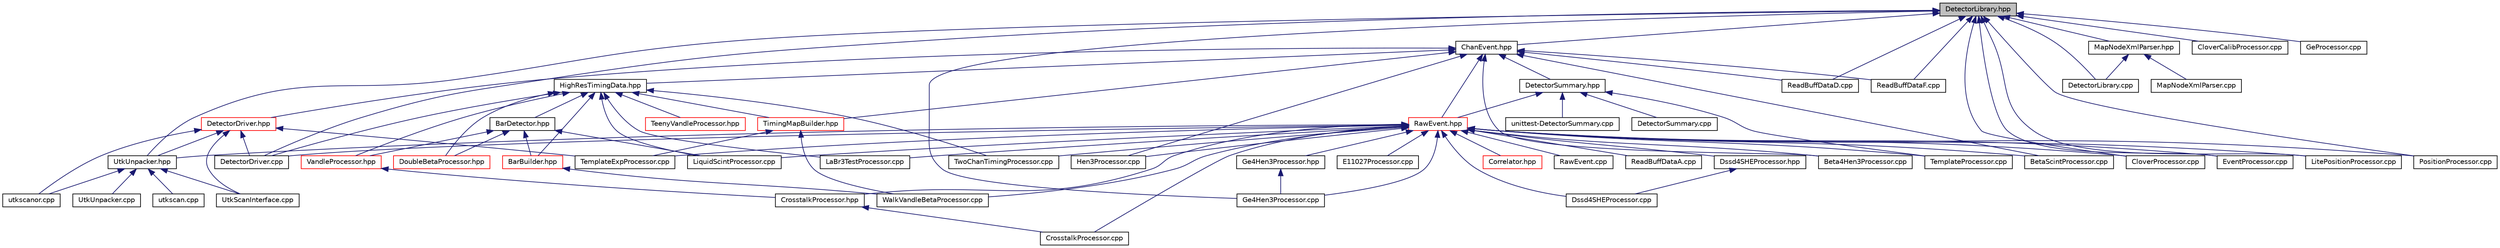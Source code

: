 digraph "DetectorLibrary.hpp"
{
  edge [fontname="Helvetica",fontsize="10",labelfontname="Helvetica",labelfontsize="10"];
  node [fontname="Helvetica",fontsize="10",shape=record];
  Node1 [label="DetectorLibrary.hpp",height=0.2,width=0.4,color="black", fillcolor="grey75", style="filled", fontcolor="black"];
  Node1 -> Node2 [dir="back",color="midnightblue",fontsize="10",style="solid",fontname="Helvetica"];
  Node2 [label="ChanEvent.hpp",height=0.2,width=0.4,color="black", fillcolor="white", style="filled",URL="$df/dcf/_chan_event_8hpp.html",tooltip="A Class to define what a channel event is. "];
  Node2 -> Node3 [dir="back",color="midnightblue",fontsize="10",style="solid",fontname="Helvetica"];
  Node3 [label="HighResTimingData.hpp",height=0.2,width=0.4,color="black", fillcolor="white", style="filled",URL="$df/d14/_high_res_timing_data_8hpp.html",tooltip="Class to hold all of the information for high resolution timing. "];
  Node3 -> Node4 [dir="back",color="midnightblue",fontsize="10",style="solid",fontname="Helvetica"];
  Node4 [label="BarDetector.hpp",height=0.2,width=0.4,color="black", fillcolor="white", style="filled",URL="$d3/d54/_bar_detector_8hpp.html",tooltip="A class to handle bar style detectors (VANDLE, Betas, etc.) "];
  Node4 -> Node5 [dir="back",color="midnightblue",fontsize="10",style="solid",fontname="Helvetica"];
  Node5 [label="BarBuilder.hpp",height=0.2,width=0.4,color="red", fillcolor="white", style="filled",URL="$d0/d1c/_bar_builder_8hpp.html",tooltip="A class to build bar style detectors. "];
  Node5 -> Node6 [dir="back",color="midnightblue",fontsize="10",style="solid",fontname="Helvetica"];
  Node6 [label="WalkVandleBetaProcessor.cpp",height=0.2,width=0.4,color="black", fillcolor="white", style="filled",URL="$da/d74/_walk_vandle_beta_processor_8cpp.html",tooltip="A class to determine the walk between Vandle and the LeRIBSS betas. "];
  Node4 -> Node7 [dir="back",color="midnightblue",fontsize="10",style="solid",fontname="Helvetica"];
  Node7 [label="DoubleBetaProcessor.hpp",height=0.2,width=0.4,color="red", fillcolor="white", style="filled",URL="$d7/da5/_double_beta_processor_8hpp.html",tooltip="A Template class to be used to build others. "];
  Node4 -> Node8 [dir="back",color="midnightblue",fontsize="10",style="solid",fontname="Helvetica"];
  Node8 [label="VandleProcessor.hpp",height=0.2,width=0.4,color="red", fillcolor="white", style="filled",URL="$d0/de2/_vandle_processor_8hpp.html",tooltip="A class to handle VANDLE bars Processes information from the VANDLE Bars, allows for beta-gamma-neutr..."];
  Node8 -> Node9 [dir="back",color="midnightblue",fontsize="10",style="solid",fontname="Helvetica"];
  Node9 [label="CrosstalkProcessor.hpp",height=0.2,width=0.4,color="black", fillcolor="white", style="filled",URL="$dc/d3f/_crosstalk_processor_8hpp.html",tooltip="A Crosstalk class to be used to build others. "];
  Node9 -> Node10 [dir="back",color="midnightblue",fontsize="10",style="solid",fontname="Helvetica"];
  Node10 [label="CrosstalkProcessor.cpp",height=0.2,width=0.4,color="black", fillcolor="white", style="filled",URL="$d9/d45/_crosstalk_processor_8cpp.html",tooltip="A Template processor class that can be used to build your own. "];
  Node4 -> Node11 [dir="back",color="midnightblue",fontsize="10",style="solid",fontname="Helvetica"];
  Node11 [label="LiquidScintProcessor.cpp",height=0.2,width=0.4,color="black", fillcolor="white", style="filled",URL="$d2/d61/_liquid_scint_processor_8cpp.html"];
  Node3 -> Node5 [dir="back",color="midnightblue",fontsize="10",style="solid",fontname="Helvetica"];
  Node3 -> Node12 [dir="back",color="midnightblue",fontsize="10",style="solid",fontname="Helvetica"];
  Node12 [label="TimingMapBuilder.hpp",height=0.2,width=0.4,color="red", fillcolor="white", style="filled",URL="$df/d79/_timing_map_builder_8hpp.html",tooltip="Class to build timing maps. "];
  Node12 -> Node13 [dir="back",color="midnightblue",fontsize="10",style="solid",fontname="Helvetica"];
  Node13 [label="TemplateExpProcessor.cpp",height=0.2,width=0.4,color="black", fillcolor="white", style="filled",URL="$de/dd7/_template_exp_processor_8cpp.html",tooltip="Example class for experiment specific setups. "];
  Node12 -> Node6 [dir="back",color="midnightblue",fontsize="10",style="solid",fontname="Helvetica"];
  Node3 -> Node14 [dir="back",color="midnightblue",fontsize="10",style="solid",fontname="Helvetica"];
  Node14 [label="DetectorDriver.cpp",height=0.2,width=0.4,color="black", fillcolor="white", style="filled",URL="$d4/df5/_detector_driver_8cpp.html",tooltip="Main driver for event processing. "];
  Node3 -> Node15 [dir="back",color="midnightblue",fontsize="10",style="solid",fontname="Helvetica"];
  Node15 [label="LaBr3TestProcessor.cpp",height=0.2,width=0.4,color="black", fillcolor="white", style="filled",URL="$d2/d5d/_la_br3_test_processor_8cpp.html",tooltip="A LaBr3Test processor class that can be used to build your own. "];
  Node3 -> Node16 [dir="back",color="midnightblue",fontsize="10",style="solid",fontname="Helvetica"];
  Node16 [label="TwoChanTimingProcessor.cpp",height=0.2,width=0.4,color="black", fillcolor="white", style="filled",URL="$dc/da5/_two_chan_timing_processor_8cpp.html",tooltip="Analyzes data from a simple Two channel Timing setup. "];
  Node3 -> Node7 [dir="back",color="midnightblue",fontsize="10",style="solid",fontname="Helvetica"];
  Node3 -> Node17 [dir="back",color="midnightblue",fontsize="10",style="solid",fontname="Helvetica"];
  Node17 [label="TeenyVandleProcessor.hpp",height=0.2,width=0.4,color="red", fillcolor="white", style="filled",URL="$d8/d58/_teeny_vandle_processor_8hpp.html",tooltip="A Template class to be used to build others. "];
  Node3 -> Node8 [dir="back",color="midnightblue",fontsize="10",style="solid",fontname="Helvetica"];
  Node3 -> Node11 [dir="back",color="midnightblue",fontsize="10",style="solid",fontname="Helvetica"];
  Node2 -> Node18 [dir="back",color="midnightblue",fontsize="10",style="solid",fontname="Helvetica"];
  Node18 [label="DetectorSummary.hpp",height=0.2,width=0.4,color="black", fillcolor="white", style="filled",URL="$de/d02/_detector_summary_8hpp.html",tooltip="A class that generates summaries of detector types/subtypes/tags that are requested by the user..."];
  Node18 -> Node19 [dir="back",color="midnightblue",fontsize="10",style="solid",fontname="Helvetica"];
  Node19 [label="RawEvent.hpp",height=0.2,width=0.4,color="red", fillcolor="white", style="filled",URL="$d0/d24/_raw_event_8hpp.html",tooltip="Header file for the rawevent. "];
  Node19 -> Node20 [dir="back",color="midnightblue",fontsize="10",style="solid",fontname="Helvetica"];
  Node20 [label="Correlator.hpp",height=0.2,width=0.4,color="red", fillcolor="white", style="filled",URL="$d5/dc9/_correlator_8hpp.html",tooltip="Header file for correlation. "];
  Node19 -> Node21 [dir="back",color="midnightblue",fontsize="10",style="solid",fontname="Helvetica"];
  Node21 [label="UtkUnpacker.hpp",height=0.2,width=0.4,color="black", fillcolor="white", style="filled",URL="$d0/d9c/_utk_unpacker_8hpp.html"];
  Node21 -> Node22 [dir="back",color="midnightblue",fontsize="10",style="solid",fontname="Helvetica"];
  Node22 [label="utkscan.cpp",height=0.2,width=0.4,color="black", fillcolor="white", style="filled",URL="$d7/d8c/utkscan_8cpp.html"];
  Node21 -> Node23 [dir="back",color="midnightblue",fontsize="10",style="solid",fontname="Helvetica"];
  Node23 [label="UtkScanInterface.cpp",height=0.2,width=0.4,color="black", fillcolor="white", style="filled",URL="$d6/d72/_utk_scan_interface_8cpp.html",tooltip="Derived class handling the interface with utkscan. "];
  Node21 -> Node24 [dir="back",color="midnightblue",fontsize="10",style="solid",fontname="Helvetica"];
  Node24 [label="utkscanor.cpp",height=0.2,width=0.4,color="black", fillcolor="white", style="filled",URL="$d1/dd5/utkscanor_8cpp.html"];
  Node21 -> Node25 [dir="back",color="midnightblue",fontsize="10",style="solid",fontname="Helvetica"];
  Node25 [label="UtkUnpacker.cpp",height=0.2,width=0.4,color="black", fillcolor="white", style="filled",URL="$df/d40/_utk_unpacker_8cpp.html",tooltip="A child of the Unpacker class that is used to replace some of the functionality of the PixieStd..."];
  Node19 -> Node14 [dir="back",color="midnightblue",fontsize="10",style="solid",fontname="Helvetica"];
  Node19 -> Node26 [dir="back",color="midnightblue",fontsize="10",style="solid",fontname="Helvetica"];
  Node26 [label="RawEvent.cpp",height=0.2,width=0.4,color="black", fillcolor="white", style="filled",URL="$db/d1e/_raw_event_8cpp.html",tooltip="defines functions associated with a rawevent "];
  Node19 -> Node27 [dir="back",color="midnightblue",fontsize="10",style="solid",fontname="Helvetica"];
  Node27 [label="ReadBuffDataA.cpp",height=0.2,width=0.4,color="black", fillcolor="white", style="filled",URL="$df/d98/_read_buff_data_a_8cpp.html",tooltip="retrieve data from raw buffer array ibuf "];
  Node19 -> Node9 [dir="back",color="midnightblue",fontsize="10",style="solid",fontname="Helvetica"];
  Node19 -> Node28 [dir="back",color="midnightblue",fontsize="10",style="solid",fontname="Helvetica"];
  Node28 [label="Dssd4SHEProcessor.hpp",height=0.2,width=0.4,color="black", fillcolor="white", style="filled",URL="$d0/d02/_dssd4_s_h_e_processor_8hpp.html"];
  Node28 -> Node29 [dir="back",color="midnightblue",fontsize="10",style="solid",fontname="Helvetica"];
  Node29 [label="Dssd4SHEProcessor.cpp",height=0.2,width=0.4,color="black", fillcolor="white", style="filled",URL="$d1/d8f/_dssd4_s_h_e_processor_8cpp.html"];
  Node19 -> Node30 [dir="back",color="midnightblue",fontsize="10",style="solid",fontname="Helvetica"];
  Node30 [label="Ge4Hen3Processor.hpp",height=0.2,width=0.4,color="black", fillcolor="white", style="filled",URL="$d8/d6d/_ge4_hen3_processor_8hpp.html"];
  Node30 -> Node31 [dir="back",color="midnightblue",fontsize="10",style="solid",fontname="Helvetica"];
  Node31 [label="Ge4Hen3Processor.cpp",height=0.2,width=0.4,color="black", fillcolor="white", style="filled",URL="$d7/d18/_ge4_hen3_processor_8cpp.html"];
  Node19 -> Node32 [dir="back",color="midnightblue",fontsize="10",style="solid",fontname="Helvetica"];
  Node32 [label="Beta4Hen3Processor.cpp",height=0.2,width=0.4,color="black", fillcolor="white", style="filled",URL="$dd/df6/_beta4_hen3_processor_8cpp.html"];
  Node19 -> Node10 [dir="back",color="midnightblue",fontsize="10",style="solid",fontname="Helvetica"];
  Node19 -> Node29 [dir="back",color="midnightblue",fontsize="10",style="solid",fontname="Helvetica"];
  Node19 -> Node33 [dir="back",color="midnightblue",fontsize="10",style="solid",fontname="Helvetica"];
  Node33 [label="E11027Processor.cpp",height=0.2,width=0.4,color="black", fillcolor="white", style="filled",URL="$d1/d8b/_e11027_processor_8cpp.html",tooltip="Class that handles outputting MONA-LISA-SWEEPER timestamps from the E11027 experiment conducted at NS..."];
  Node19 -> Node31 [dir="back",color="midnightblue",fontsize="10",style="solid",fontname="Helvetica"];
  Node19 -> Node15 [dir="back",color="midnightblue",fontsize="10",style="solid",fontname="Helvetica"];
  Node19 -> Node13 [dir="back",color="midnightblue",fontsize="10",style="solid",fontname="Helvetica"];
  Node19 -> Node16 [dir="back",color="midnightblue",fontsize="10",style="solid",fontname="Helvetica"];
  Node19 -> Node6 [dir="back",color="midnightblue",fontsize="10",style="solid",fontname="Helvetica"];
  Node19 -> Node34 [dir="back",color="midnightblue",fontsize="10",style="solid",fontname="Helvetica"];
  Node34 [label="BetaScintProcessor.cpp",height=0.2,width=0.4,color="black", fillcolor="white", style="filled",URL="$d0/d37/_beta_scint_processor_8cpp.html"];
  Node19 -> Node35 [dir="back",color="midnightblue",fontsize="10",style="solid",fontname="Helvetica"];
  Node35 [label="CloverProcessor.cpp",height=0.2,width=0.4,color="black", fillcolor="white", style="filled",URL="$da/d91/_clover_processor_8cpp.html",tooltip="Implementation for germanium processor. "];
  Node19 -> Node36 [dir="back",color="midnightblue",fontsize="10",style="solid",fontname="Helvetica"];
  Node36 [label="EventProcessor.cpp",height=0.2,width=0.4,color="black", fillcolor="white", style="filled",URL="$d2/de4/_event_processor_8cpp.html",tooltip="Implementation of a generic event processor. "];
  Node19 -> Node37 [dir="back",color="midnightblue",fontsize="10",style="solid",fontname="Helvetica"];
  Node37 [label="Hen3Processor.cpp",height=0.2,width=0.4,color="black", fillcolor="white", style="filled",URL="$d7/d49/_hen3_processor_8cpp.html"];
  Node19 -> Node11 [dir="back",color="midnightblue",fontsize="10",style="solid",fontname="Helvetica"];
  Node19 -> Node38 [dir="back",color="midnightblue",fontsize="10",style="solid",fontname="Helvetica"];
  Node38 [label="LitePositionProcessor.cpp",height=0.2,width=0.4,color="black", fillcolor="white", style="filled",URL="$d1/deb/_lite_position_processor_8cpp.html",tooltip="Handle some QDC action to determine positions in a strip detector. "];
  Node19 -> Node39 [dir="back",color="midnightblue",fontsize="10",style="solid",fontname="Helvetica"];
  Node39 [label="PositionProcessor.cpp",height=0.2,width=0.4,color="black", fillcolor="white", style="filled",URL="$dc/d4d/_position_processor_8cpp.html",tooltip="Handle some QDC action to determine positions in a strip detector. "];
  Node19 -> Node40 [dir="back",color="midnightblue",fontsize="10",style="solid",fontname="Helvetica"];
  Node40 [label="TemplateProcessor.cpp",height=0.2,width=0.4,color="black", fillcolor="white", style="filled",URL="$dd/d27/_template_processor_8cpp.html",tooltip="A Template processor class that can be used to build your own. "];
  Node18 -> Node41 [dir="back",color="midnightblue",fontsize="10",style="solid",fontname="Helvetica"];
  Node41 [label="DetectorSummary.cpp",height=0.2,width=0.4,color="black", fillcolor="white", style="filled",URL="$da/d64/_detector_summary_8cpp.html"];
  Node18 -> Node42 [dir="back",color="midnightblue",fontsize="10",style="solid",fontname="Helvetica"];
  Node42 [label="unittest-DetectorSummary.cpp",height=0.2,width=0.4,color="black", fillcolor="white", style="filled",URL="$df/df6/unittest-_detector_summary_8cpp.html"];
  Node18 -> Node40 [dir="back",color="midnightblue",fontsize="10",style="solid",fontname="Helvetica"];
  Node2 -> Node19 [dir="back",color="midnightblue",fontsize="10",style="solid",fontname="Helvetica"];
  Node2 -> Node43 [dir="back",color="midnightblue",fontsize="10",style="solid",fontname="Helvetica"];
  Node43 [label="DetectorDriver.hpp",height=0.2,width=0.4,color="red", fillcolor="white", style="filled",URL="$dd/dfe/_detector_driver_8hpp.html",tooltip="Main Driver for event processing. "];
  Node43 -> Node21 [dir="back",color="midnightblue",fontsize="10",style="solid",fontname="Helvetica"];
  Node43 -> Node14 [dir="back",color="midnightblue",fontsize="10",style="solid",fontname="Helvetica"];
  Node43 -> Node23 [dir="back",color="midnightblue",fontsize="10",style="solid",fontname="Helvetica"];
  Node43 -> Node24 [dir="back",color="midnightblue",fontsize="10",style="solid",fontname="Helvetica"];
  Node43 -> Node13 [dir="back",color="midnightblue",fontsize="10",style="solid",fontname="Helvetica"];
  Node2 -> Node12 [dir="back",color="midnightblue",fontsize="10",style="solid",fontname="Helvetica"];
  Node2 -> Node44 [dir="back",color="midnightblue",fontsize="10",style="solid",fontname="Helvetica"];
  Node44 [label="ReadBuffDataD.cpp",height=0.2,width=0.4,color="black", fillcolor="white", style="filled",URL="$d7/d9b/_read_buff_data_d_8cpp.html",tooltip="retrieve data from raw buffer array ibuf "];
  Node2 -> Node45 [dir="back",color="midnightblue",fontsize="10",style="solid",fontname="Helvetica"];
  Node45 [label="ReadBuffDataF.cpp",height=0.2,width=0.4,color="black", fillcolor="white", style="filled",URL="$de/dbc/_read_buff_data_f_8cpp.html",tooltip="retrieve data from raw buffer array ibuf "];
  Node2 -> Node32 [dir="back",color="midnightblue",fontsize="10",style="solid",fontname="Helvetica"];
  Node2 -> Node34 [dir="back",color="midnightblue",fontsize="10",style="solid",fontname="Helvetica"];
  Node2 -> Node37 [dir="back",color="midnightblue",fontsize="10",style="solid",fontname="Helvetica"];
  Node1 -> Node46 [dir="back",color="midnightblue",fontsize="10",style="solid",fontname="Helvetica"];
  Node46 [label="MapNodeXmlParser.hpp",height=0.2,width=0.4,color="black", fillcolor="white", style="filled",URL="$d8/d9e/_map_node_xml_parser_8hpp.html",tooltip="Class to parse the Map node. "];
  Node46 -> Node47 [dir="back",color="midnightblue",fontsize="10",style="solid",fontname="Helvetica"];
  Node47 [label="DetectorLibrary.cpp",height=0.2,width=0.4,color="black", fillcolor="white", style="filled",URL="$d5/d98/_detector_library_8cpp.html",tooltip="Some useful function for managing the list of channel channelConfigurations. "];
  Node46 -> Node48 [dir="back",color="midnightblue",fontsize="10",style="solid",fontname="Helvetica"];
  Node48 [label="MapNodeXmlParser.cpp",height=0.2,width=0.4,color="black", fillcolor="white", style="filled",URL="$d2/d62/_map_node_xml_parser_8cpp.html",tooltip="Class to parse the Map node in the utkscan configuration file. "];
  Node1 -> Node21 [dir="back",color="midnightblue",fontsize="10",style="solid",fontname="Helvetica"];
  Node1 -> Node14 [dir="back",color="midnightblue",fontsize="10",style="solid",fontname="Helvetica"];
  Node1 -> Node47 [dir="back",color="midnightblue",fontsize="10",style="solid",fontname="Helvetica"];
  Node1 -> Node44 [dir="back",color="midnightblue",fontsize="10",style="solid",fontname="Helvetica"];
  Node1 -> Node45 [dir="back",color="midnightblue",fontsize="10",style="solid",fontname="Helvetica"];
  Node1 -> Node31 [dir="back",color="midnightblue",fontsize="10",style="solid",fontname="Helvetica"];
  Node1 -> Node49 [dir="back",color="midnightblue",fontsize="10",style="solid",fontname="Helvetica"];
  Node49 [label="CloverCalibProcessor.cpp",height=0.2,width=0.4,color="black", fillcolor="white", style="filled",URL="$d3/d1e/_clover_calib_processor_8cpp.html"];
  Node1 -> Node35 [dir="back",color="midnightblue",fontsize="10",style="solid",fontname="Helvetica"];
  Node1 -> Node36 [dir="back",color="midnightblue",fontsize="10",style="solid",fontname="Helvetica"];
  Node1 -> Node50 [dir="back",color="midnightblue",fontsize="10",style="solid",fontname="Helvetica"];
  Node50 [label="GeProcessor.cpp",height=0.2,width=0.4,color="black", fillcolor="white", style="filled",URL="$d5/d64/_ge_processor_8cpp.html",tooltip="Implementation for germanium processor. "];
  Node1 -> Node38 [dir="back",color="midnightblue",fontsize="10",style="solid",fontname="Helvetica"];
  Node1 -> Node39 [dir="back",color="midnightblue",fontsize="10",style="solid",fontname="Helvetica"];
}

